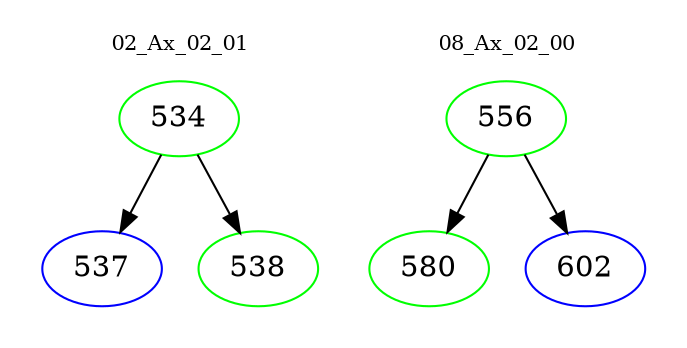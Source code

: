 digraph{
subgraph cluster_0 {
color = white
label = "02_Ax_02_01";
fontsize=10;
T0_534 [label="534", color="green"]
T0_534 -> T0_537 [color="black"]
T0_537 [label="537", color="blue"]
T0_534 -> T0_538 [color="black"]
T0_538 [label="538", color="green"]
}
subgraph cluster_1 {
color = white
label = "08_Ax_02_00";
fontsize=10;
T1_556 [label="556", color="green"]
T1_556 -> T1_580 [color="black"]
T1_580 [label="580", color="green"]
T1_556 -> T1_602 [color="black"]
T1_602 [label="602", color="blue"]
}
}
